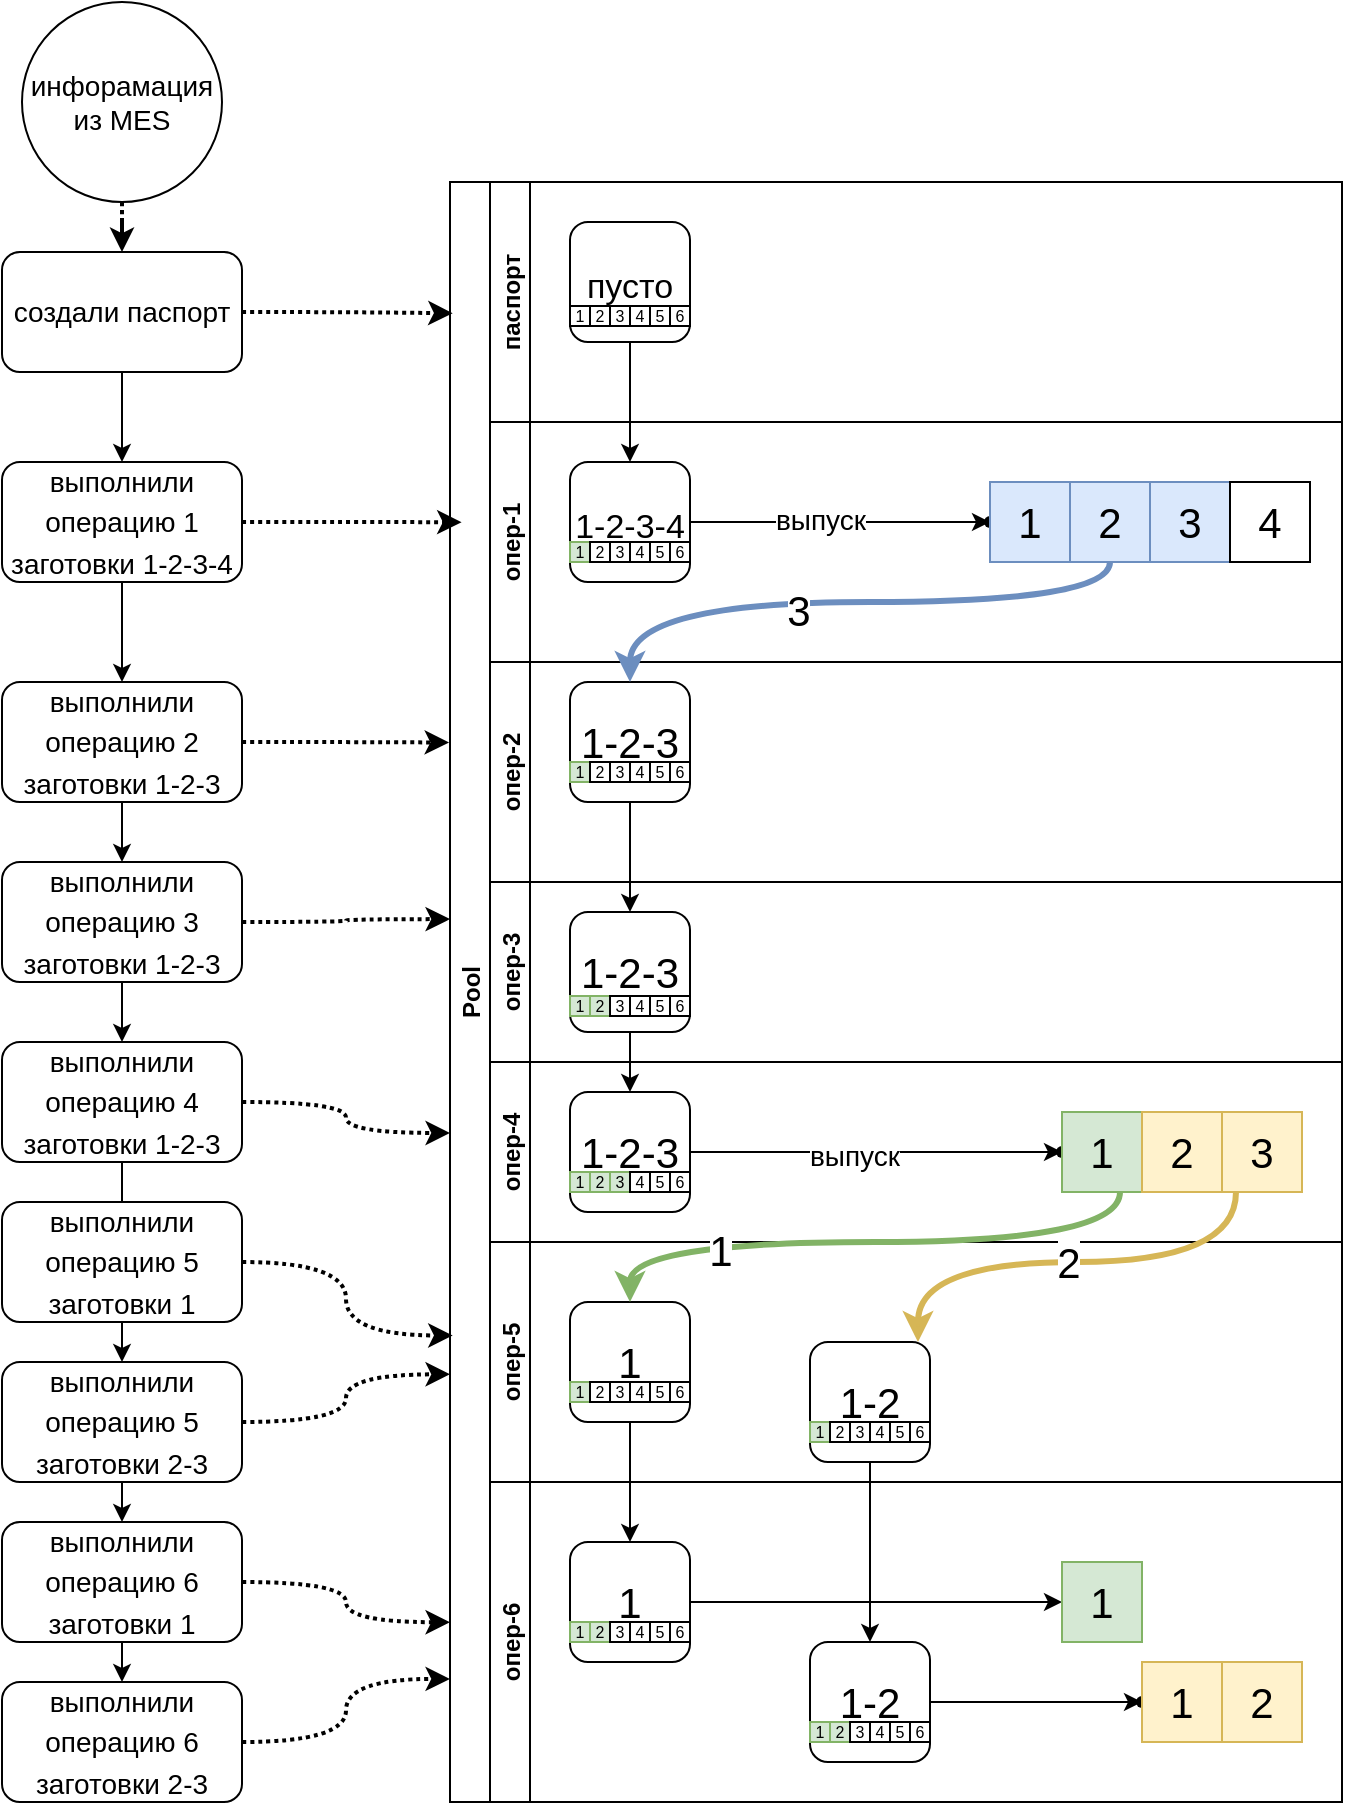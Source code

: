 <mxfile version="20.2.8" type="github">
  <diagram id="UvT_nuZFbLqnoWbBBMHW" name="Страница 1">
    <mxGraphModel dx="1597" dy="891" grid="1" gridSize="10" guides="1" tooltips="1" connect="1" arrows="1" fold="1" page="1" pageScale="1" pageWidth="827" pageHeight="1169" math="0" shadow="0">
      <root>
        <mxCell id="0" />
        <mxCell id="1" parent="0" />
        <mxCell id="Sguft5I54XbJpJrDdP_t-5" value="Pool" style="swimlane;childLayout=stackLayout;resizeParent=1;resizeParentMax=0;horizontal=0;startSize=20;horizontalStack=0;" vertex="1" parent="1">
          <mxGeometry x="304" y="100" width="446" height="810" as="geometry" />
        </mxCell>
        <mxCell id="Sguft5I54XbJpJrDdP_t-178" value="паспорт" style="swimlane;startSize=20;horizontal=0;" vertex="1" parent="Sguft5I54XbJpJrDdP_t-5">
          <mxGeometry x="20" width="426" height="120" as="geometry" />
        </mxCell>
        <mxCell id="Sguft5I54XbJpJrDdP_t-195" value="" style="group" vertex="1" connectable="0" parent="Sguft5I54XbJpJrDdP_t-178">
          <mxGeometry x="40" y="20" width="60" height="60" as="geometry" />
        </mxCell>
        <mxCell id="Sguft5I54XbJpJrDdP_t-180" value="&lt;font style=&quot;font-size: 17px;&quot;&gt;пусто&lt;/font&gt;" style="rounded=1;whiteSpace=wrap;html=1;fontSize=21;" vertex="1" parent="Sguft5I54XbJpJrDdP_t-195">
          <mxGeometry width="60" height="60" as="geometry" />
        </mxCell>
        <mxCell id="Sguft5I54XbJpJrDdP_t-187" value="" style="group" vertex="1" connectable="0" parent="Sguft5I54XbJpJrDdP_t-195">
          <mxGeometry y="21" width="60" height="31" as="geometry" />
        </mxCell>
        <mxCell id="Sguft5I54XbJpJrDdP_t-188" value="" style="rounded=0;whiteSpace=wrap;html=1;fontSize=3;" vertex="1" parent="Sguft5I54XbJpJrDdP_t-187">
          <mxGeometry y="21" width="60" height="10" as="geometry" />
        </mxCell>
        <mxCell id="Sguft5I54XbJpJrDdP_t-222" value="" style="group" vertex="1" connectable="0" parent="Sguft5I54XbJpJrDdP_t-187">
          <mxGeometry y="21" width="60" height="10" as="geometry" />
        </mxCell>
        <mxCell id="Sguft5I54XbJpJrDdP_t-189" value="&lt;font style=&quot;font-size: 8px;&quot;&gt;1&lt;/font&gt;" style="rounded=0;whiteSpace=wrap;html=1;fontSize=3;" vertex="1" parent="Sguft5I54XbJpJrDdP_t-222">
          <mxGeometry width="10" height="10" as="geometry" />
        </mxCell>
        <mxCell id="Sguft5I54XbJpJrDdP_t-190" value="&lt;font style=&quot;font-size: 8px;&quot;&gt;2&lt;/font&gt;" style="rounded=0;whiteSpace=wrap;html=1;fontSize=3;" vertex="1" parent="Sguft5I54XbJpJrDdP_t-222">
          <mxGeometry x="10" width="10" height="10" as="geometry" />
        </mxCell>
        <mxCell id="Sguft5I54XbJpJrDdP_t-191" value="&lt;font style=&quot;font-size: 8px;&quot;&gt;3&lt;/font&gt;" style="rounded=0;whiteSpace=wrap;html=1;fontSize=3;" vertex="1" parent="Sguft5I54XbJpJrDdP_t-222">
          <mxGeometry x="20" width="10" height="10" as="geometry" />
        </mxCell>
        <mxCell id="Sguft5I54XbJpJrDdP_t-192" value="&lt;font style=&quot;font-size: 8px;&quot;&gt;4&lt;/font&gt;" style="rounded=0;whiteSpace=wrap;html=1;fontSize=3;" vertex="1" parent="Sguft5I54XbJpJrDdP_t-222">
          <mxGeometry x="30" width="10" height="10" as="geometry" />
        </mxCell>
        <mxCell id="Sguft5I54XbJpJrDdP_t-193" value="&lt;font style=&quot;font-size: 8px;&quot;&gt;5&lt;/font&gt;" style="rounded=0;whiteSpace=wrap;html=1;fontSize=3;" vertex="1" parent="Sguft5I54XbJpJrDdP_t-222">
          <mxGeometry x="40" width="10" height="10" as="geometry" />
        </mxCell>
        <mxCell id="Sguft5I54XbJpJrDdP_t-194" value="&lt;font style=&quot;font-size: 8px;&quot;&gt;6&lt;/font&gt;" style="rounded=0;whiteSpace=wrap;html=1;fontSize=3;" vertex="1" parent="Sguft5I54XbJpJrDdP_t-222">
          <mxGeometry x="50" width="10" height="10" as="geometry" />
        </mxCell>
        <mxCell id="Sguft5I54XbJpJrDdP_t-6" value="опер-1" style="swimlane;startSize=20;horizontal=0;" vertex="1" parent="Sguft5I54XbJpJrDdP_t-5">
          <mxGeometry x="20" y="120" width="426" height="120" as="geometry" />
        </mxCell>
        <mxCell id="Sguft5I54XbJpJrDdP_t-43" value="" style="edgeStyle=orthogonalEdgeStyle;curved=1;orthogonalLoop=1;jettySize=auto;html=1;fontSize=21;" edge="1" parent="Sguft5I54XbJpJrDdP_t-6" source="Sguft5I54XbJpJrDdP_t-22" target="Sguft5I54XbJpJrDdP_t-42">
          <mxGeometry relative="1" as="geometry" />
        </mxCell>
        <mxCell id="Sguft5I54XbJpJrDdP_t-225" value="выпуск" style="edgeLabel;html=1;align=center;verticalAlign=middle;resizable=0;points=[];fontSize=14;" vertex="1" connectable="0" parent="Sguft5I54XbJpJrDdP_t-43">
          <mxGeometry x="-0.133" y="1" relative="1" as="geometry">
            <mxPoint as="offset" />
          </mxGeometry>
        </mxCell>
        <mxCell id="Sguft5I54XbJpJrDdP_t-22" value="&lt;font style=&quot;font-size: 17px;&quot;&gt;1-2-3-4&lt;/font&gt;" style="rounded=1;whiteSpace=wrap;html=1;fontSize=21;" vertex="1" parent="Sguft5I54XbJpJrDdP_t-6">
          <mxGeometry x="40" y="20" width="60" height="60" as="geometry" />
        </mxCell>
        <mxCell id="Sguft5I54XbJpJrDdP_t-39" value="" style="swimlane;startSize=0;fontSize=21;" vertex="1" parent="Sguft5I54XbJpJrDdP_t-6">
          <mxGeometry x="250" y="30" width="160" height="40" as="geometry" />
        </mxCell>
        <mxCell id="Sguft5I54XbJpJrDdP_t-42" value="" style="shape=waypoint;sketch=0;size=6;pointerEvents=1;points=[];fillColor=default;resizable=0;rotatable=0;perimeter=centerPerimeter;snapToPoint=1;fontSize=21;rounded=1;" vertex="1" parent="Sguft5I54XbJpJrDdP_t-39">
          <mxGeometry x="-20" width="40" height="40" as="geometry" />
        </mxCell>
        <mxCell id="Sguft5I54XbJpJrDdP_t-44" value="1" style="rounded=0;whiteSpace=wrap;html=1;fontSize=21;fillColor=#dae8fc;strokeColor=#6c8ebf;" vertex="1" parent="Sguft5I54XbJpJrDdP_t-39">
          <mxGeometry width="40" height="40" as="geometry" />
        </mxCell>
        <mxCell id="Sguft5I54XbJpJrDdP_t-50" value="2" style="rounded=0;whiteSpace=wrap;html=1;fontSize=21;fillColor=#dae8fc;strokeColor=#6c8ebf;" vertex="1" parent="Sguft5I54XbJpJrDdP_t-39">
          <mxGeometry x="40" width="40" height="40" as="geometry" />
        </mxCell>
        <mxCell id="Sguft5I54XbJpJrDdP_t-49" value="3" style="rounded=0;whiteSpace=wrap;html=1;fontSize=21;fillColor=#dae8fc;strokeColor=#6c8ebf;" vertex="1" parent="Sguft5I54XbJpJrDdP_t-39">
          <mxGeometry x="80" width="40" height="40" as="geometry" />
        </mxCell>
        <mxCell id="Sguft5I54XbJpJrDdP_t-48" value="4" style="rounded=0;whiteSpace=wrap;html=1;fontSize=21;" vertex="1" parent="Sguft5I54XbJpJrDdP_t-39">
          <mxGeometry x="120" width="40" height="40" as="geometry" />
        </mxCell>
        <mxCell id="Sguft5I54XbJpJrDdP_t-102" value="" style="group" vertex="1" connectable="0" parent="Sguft5I54XbJpJrDdP_t-6">
          <mxGeometry x="40" y="60" width="60" height="10" as="geometry" />
        </mxCell>
        <mxCell id="Sguft5I54XbJpJrDdP_t-103" value="" style="rounded=0;whiteSpace=wrap;html=1;fontSize=3;" vertex="1" parent="Sguft5I54XbJpJrDdP_t-102">
          <mxGeometry width="60" height="10" as="geometry" />
        </mxCell>
        <mxCell id="Sguft5I54XbJpJrDdP_t-104" value="&lt;font style=&quot;font-size: 8px;&quot;&gt;1&lt;/font&gt;" style="rounded=0;whiteSpace=wrap;html=1;fontSize=3;fillColor=#d5e8d4;strokeColor=#82b366;" vertex="1" parent="Sguft5I54XbJpJrDdP_t-102">
          <mxGeometry width="10" height="10" as="geometry" />
        </mxCell>
        <mxCell id="Sguft5I54XbJpJrDdP_t-105" value="&lt;font style=&quot;font-size: 8px;&quot;&gt;2&lt;/font&gt;" style="rounded=0;whiteSpace=wrap;html=1;fontSize=3;" vertex="1" parent="Sguft5I54XbJpJrDdP_t-102">
          <mxGeometry x="10" width="10" height="10" as="geometry" />
        </mxCell>
        <mxCell id="Sguft5I54XbJpJrDdP_t-106" value="&lt;font style=&quot;font-size: 8px;&quot;&gt;3&lt;/font&gt;" style="rounded=0;whiteSpace=wrap;html=1;fontSize=3;" vertex="1" parent="Sguft5I54XbJpJrDdP_t-102">
          <mxGeometry x="20" width="10" height="10" as="geometry" />
        </mxCell>
        <mxCell id="Sguft5I54XbJpJrDdP_t-107" value="&lt;font style=&quot;font-size: 8px;&quot;&gt;4&lt;/font&gt;" style="rounded=0;whiteSpace=wrap;html=1;fontSize=3;" vertex="1" parent="Sguft5I54XbJpJrDdP_t-102">
          <mxGeometry x="30" width="10" height="10" as="geometry" />
        </mxCell>
        <mxCell id="Sguft5I54XbJpJrDdP_t-108" value="&lt;font style=&quot;font-size: 8px;&quot;&gt;5&lt;/font&gt;" style="rounded=0;whiteSpace=wrap;html=1;fontSize=3;" vertex="1" parent="Sguft5I54XbJpJrDdP_t-102">
          <mxGeometry x="40" width="10" height="10" as="geometry" />
        </mxCell>
        <mxCell id="Sguft5I54XbJpJrDdP_t-109" value="&lt;font style=&quot;font-size: 8px;&quot;&gt;6&lt;/font&gt;" style="rounded=0;whiteSpace=wrap;html=1;fontSize=3;" vertex="1" parent="Sguft5I54XbJpJrDdP_t-102">
          <mxGeometry x="50" width="10" height="10" as="geometry" />
        </mxCell>
        <mxCell id="Sguft5I54XbJpJrDdP_t-7" value="опер-2" style="swimlane;startSize=20;horizontal=0;" vertex="1" parent="Sguft5I54XbJpJrDdP_t-5">
          <mxGeometry x="20" y="240" width="426" height="110" as="geometry" />
        </mxCell>
        <mxCell id="Sguft5I54XbJpJrDdP_t-92" value="" style="group;" vertex="1" connectable="0" parent="Sguft5I54XbJpJrDdP_t-7">
          <mxGeometry x="40" y="10" width="60" height="60" as="geometry" />
        </mxCell>
        <mxCell id="Sguft5I54XbJpJrDdP_t-21" value="1-2-3" style="rounded=1;whiteSpace=wrap;html=1;fontSize=21;" vertex="1" parent="Sguft5I54XbJpJrDdP_t-92">
          <mxGeometry width="60" height="60" as="geometry" />
        </mxCell>
        <mxCell id="Sguft5I54XbJpJrDdP_t-101" value="" style="group" vertex="1" connectable="0" parent="Sguft5I54XbJpJrDdP_t-92">
          <mxGeometry y="40" width="60" height="10" as="geometry" />
        </mxCell>
        <mxCell id="Sguft5I54XbJpJrDdP_t-91" value="" style="rounded=0;whiteSpace=wrap;html=1;fontSize=3;" vertex="1" parent="Sguft5I54XbJpJrDdP_t-101">
          <mxGeometry width="60" height="10" as="geometry" />
        </mxCell>
        <mxCell id="Sguft5I54XbJpJrDdP_t-95" value="&lt;font style=&quot;font-size: 8px;&quot;&gt;1&lt;/font&gt;" style="rounded=0;whiteSpace=wrap;html=1;fontSize=3;fillColor=#d5e8d4;strokeColor=#82b366;" vertex="1" parent="Sguft5I54XbJpJrDdP_t-101">
          <mxGeometry width="10" height="10" as="geometry" />
        </mxCell>
        <mxCell id="Sguft5I54XbJpJrDdP_t-96" value="&lt;font style=&quot;font-size: 8px;&quot;&gt;2&lt;/font&gt;" style="rounded=0;whiteSpace=wrap;html=1;fontSize=3;" vertex="1" parent="Sguft5I54XbJpJrDdP_t-101">
          <mxGeometry x="10" width="10" height="10" as="geometry" />
        </mxCell>
        <mxCell id="Sguft5I54XbJpJrDdP_t-97" value="&lt;font style=&quot;font-size: 8px;&quot;&gt;3&lt;/font&gt;" style="rounded=0;whiteSpace=wrap;html=1;fontSize=3;" vertex="1" parent="Sguft5I54XbJpJrDdP_t-101">
          <mxGeometry x="20" width="10" height="10" as="geometry" />
        </mxCell>
        <mxCell id="Sguft5I54XbJpJrDdP_t-98" value="&lt;font style=&quot;font-size: 8px;&quot;&gt;4&lt;/font&gt;" style="rounded=0;whiteSpace=wrap;html=1;fontSize=3;" vertex="1" parent="Sguft5I54XbJpJrDdP_t-101">
          <mxGeometry x="30" width="10" height="10" as="geometry" />
        </mxCell>
        <mxCell id="Sguft5I54XbJpJrDdP_t-99" value="&lt;font style=&quot;font-size: 8px;&quot;&gt;5&lt;/font&gt;" style="rounded=0;whiteSpace=wrap;html=1;fontSize=3;" vertex="1" parent="Sguft5I54XbJpJrDdP_t-101">
          <mxGeometry x="40" width="10" height="10" as="geometry" />
        </mxCell>
        <mxCell id="Sguft5I54XbJpJrDdP_t-100" value="&lt;font style=&quot;font-size: 8px;&quot;&gt;6&lt;/font&gt;" style="rounded=0;whiteSpace=wrap;html=1;fontSize=3;" vertex="1" parent="Sguft5I54XbJpJrDdP_t-101">
          <mxGeometry x="50" width="10" height="10" as="geometry" />
        </mxCell>
        <mxCell id="Sguft5I54XbJpJrDdP_t-8" value="опер-3" style="swimlane;startSize=20;horizontal=0;" vertex="1" parent="Sguft5I54XbJpJrDdP_t-5">
          <mxGeometry x="20" y="350" width="426" height="90" as="geometry" />
        </mxCell>
        <mxCell id="Sguft5I54XbJpJrDdP_t-177" value="" style="group" vertex="1" connectable="0" parent="Sguft5I54XbJpJrDdP_t-8">
          <mxGeometry x="40" y="15" width="60" height="60" as="geometry" />
        </mxCell>
        <mxCell id="Sguft5I54XbJpJrDdP_t-19" value="1-2-3" style="rounded=1;whiteSpace=wrap;html=1;fontSize=21;" vertex="1" parent="Sguft5I54XbJpJrDdP_t-177">
          <mxGeometry width="60" height="60" as="geometry" />
        </mxCell>
        <mxCell id="Sguft5I54XbJpJrDdP_t-110" value="" style="group" vertex="1" connectable="0" parent="Sguft5I54XbJpJrDdP_t-177">
          <mxGeometry y="42" width="60" height="10" as="geometry" />
        </mxCell>
        <mxCell id="Sguft5I54XbJpJrDdP_t-111" value="" style="rounded=0;whiteSpace=wrap;html=1;fontSize=3;" vertex="1" parent="Sguft5I54XbJpJrDdP_t-110">
          <mxGeometry width="60" height="10" as="geometry" />
        </mxCell>
        <mxCell id="Sguft5I54XbJpJrDdP_t-112" value="&lt;font style=&quot;font-size: 8px;&quot;&gt;1&lt;/font&gt;" style="rounded=0;whiteSpace=wrap;html=1;fontSize=3;fillColor=#d5e8d4;strokeColor=#82b366;" vertex="1" parent="Sguft5I54XbJpJrDdP_t-110">
          <mxGeometry width="10" height="10" as="geometry" />
        </mxCell>
        <mxCell id="Sguft5I54XbJpJrDdP_t-113" value="&lt;font style=&quot;font-size: 8px;&quot;&gt;2&lt;/font&gt;" style="rounded=0;whiteSpace=wrap;html=1;fontSize=3;fillColor=#d5e8d4;strokeColor=#82b366;" vertex="1" parent="Sguft5I54XbJpJrDdP_t-110">
          <mxGeometry x="10" width="10" height="10" as="geometry" />
        </mxCell>
        <mxCell id="Sguft5I54XbJpJrDdP_t-114" value="&lt;font style=&quot;font-size: 8px;&quot;&gt;3&lt;/font&gt;" style="rounded=0;whiteSpace=wrap;html=1;fontSize=3;" vertex="1" parent="Sguft5I54XbJpJrDdP_t-110">
          <mxGeometry x="20" width="10" height="10" as="geometry" />
        </mxCell>
        <mxCell id="Sguft5I54XbJpJrDdP_t-115" value="&lt;font style=&quot;font-size: 8px;&quot;&gt;4&lt;/font&gt;" style="rounded=0;whiteSpace=wrap;html=1;fontSize=3;" vertex="1" parent="Sguft5I54XbJpJrDdP_t-110">
          <mxGeometry x="30" width="10" height="10" as="geometry" />
        </mxCell>
        <mxCell id="Sguft5I54XbJpJrDdP_t-116" value="&lt;font style=&quot;font-size: 8px;&quot;&gt;5&lt;/font&gt;" style="rounded=0;whiteSpace=wrap;html=1;fontSize=3;" vertex="1" parent="Sguft5I54XbJpJrDdP_t-110">
          <mxGeometry x="40" width="10" height="10" as="geometry" />
        </mxCell>
        <mxCell id="Sguft5I54XbJpJrDdP_t-117" value="&lt;font style=&quot;font-size: 8px;&quot;&gt;6&lt;/font&gt;" style="rounded=0;whiteSpace=wrap;html=1;fontSize=3;" vertex="1" parent="Sguft5I54XbJpJrDdP_t-110">
          <mxGeometry x="50" width="10" height="10" as="geometry" />
        </mxCell>
        <mxCell id="Sguft5I54XbJpJrDdP_t-32" value="опер-4" style="swimlane;startSize=20;horizontal=0;" vertex="1" parent="Sguft5I54XbJpJrDdP_t-5">
          <mxGeometry x="20" y="440" width="426" height="90" as="geometry" />
        </mxCell>
        <mxCell id="Sguft5I54XbJpJrDdP_t-53" value="" style="edgeStyle=orthogonalEdgeStyle;curved=1;orthogonalLoop=1;jettySize=auto;html=1;strokeWidth=1;fontSize=21;" edge="1" parent="Sguft5I54XbJpJrDdP_t-32" source="Sguft5I54XbJpJrDdP_t-33" target="Sguft5I54XbJpJrDdP_t-46">
          <mxGeometry relative="1" as="geometry">
            <mxPoint x="180" y="45" as="targetPoint" />
          </mxGeometry>
        </mxCell>
        <mxCell id="Sguft5I54XbJpJrDdP_t-226" value="выпуск" style="edgeLabel;html=1;align=center;verticalAlign=middle;resizable=0;points=[];fontSize=14;" vertex="1" connectable="0" parent="Sguft5I54XbJpJrDdP_t-53">
          <mxGeometry x="-0.122" y="-2" relative="1" as="geometry">
            <mxPoint as="offset" />
          </mxGeometry>
        </mxCell>
        <mxCell id="Sguft5I54XbJpJrDdP_t-45" value="" style="swimlane;startSize=0;fontSize=21;fillColor=#d5e8d4;strokeColor=#82b366;" vertex="1" parent="Sguft5I54XbJpJrDdP_t-32">
          <mxGeometry x="286" y="25" width="116" height="40" as="geometry" />
        </mxCell>
        <mxCell id="Sguft5I54XbJpJrDdP_t-46" value="" style="shape=waypoint;sketch=0;size=6;pointerEvents=1;points=[];fillColor=default;resizable=0;rotatable=0;perimeter=centerPerimeter;snapToPoint=1;fontSize=21;rounded=1;" vertex="1" parent="Sguft5I54XbJpJrDdP_t-45">
          <mxGeometry x="-20" width="40" height="40" as="geometry" />
        </mxCell>
        <mxCell id="Sguft5I54XbJpJrDdP_t-47" value="1" style="rounded=0;whiteSpace=wrap;html=1;fontSize=21;fillColor=#d5e8d4;strokeColor=#82b366;" vertex="1" parent="Sguft5I54XbJpJrDdP_t-45">
          <mxGeometry width="40" height="40" as="geometry" />
        </mxCell>
        <mxCell id="Sguft5I54XbJpJrDdP_t-55" value="2" style="rounded=0;whiteSpace=wrap;html=1;fontSize=21;fillColor=#fff2cc;strokeColor=#d6b656;" vertex="1" parent="Sguft5I54XbJpJrDdP_t-45">
          <mxGeometry x="40" width="40" height="40" as="geometry" />
        </mxCell>
        <mxCell id="Sguft5I54XbJpJrDdP_t-54" value="3" style="rounded=0;whiteSpace=wrap;html=1;fontSize=21;fillColor=#fff2cc;strokeColor=#d6b656;" vertex="1" parent="Sguft5I54XbJpJrDdP_t-45">
          <mxGeometry x="80" width="40" height="40" as="geometry" />
        </mxCell>
        <mxCell id="Sguft5I54XbJpJrDdP_t-176" value="" style="group" vertex="1" connectable="0" parent="Sguft5I54XbJpJrDdP_t-32">
          <mxGeometry x="40" y="15" width="60" height="60" as="geometry" />
        </mxCell>
        <mxCell id="Sguft5I54XbJpJrDdP_t-33" value="1-2-3" style="rounded=1;whiteSpace=wrap;html=1;fontSize=21;" vertex="1" parent="Sguft5I54XbJpJrDdP_t-176">
          <mxGeometry width="60" height="60" as="geometry" />
        </mxCell>
        <mxCell id="Sguft5I54XbJpJrDdP_t-126" value="" style="group" vertex="1" connectable="0" parent="Sguft5I54XbJpJrDdP_t-176">
          <mxGeometry y="40" width="60" height="10" as="geometry" />
        </mxCell>
        <mxCell id="Sguft5I54XbJpJrDdP_t-127" value="" style="rounded=0;whiteSpace=wrap;html=1;fontSize=3;" vertex="1" parent="Sguft5I54XbJpJrDdP_t-126">
          <mxGeometry width="60" height="10" as="geometry" />
        </mxCell>
        <mxCell id="Sguft5I54XbJpJrDdP_t-128" value="&lt;font style=&quot;font-size: 8px;&quot;&gt;1&lt;/font&gt;" style="rounded=0;whiteSpace=wrap;html=1;fontSize=3;fillColor=#d5e8d4;strokeColor=#82b366;" vertex="1" parent="Sguft5I54XbJpJrDdP_t-126">
          <mxGeometry width="10" height="10" as="geometry" />
        </mxCell>
        <mxCell id="Sguft5I54XbJpJrDdP_t-129" value="&lt;font style=&quot;font-size: 8px;&quot;&gt;2&lt;/font&gt;" style="rounded=0;whiteSpace=wrap;html=1;fontSize=3;fillColor=#d5e8d4;strokeColor=#82b366;" vertex="1" parent="Sguft5I54XbJpJrDdP_t-126">
          <mxGeometry x="10" width="10" height="10" as="geometry" />
        </mxCell>
        <mxCell id="Sguft5I54XbJpJrDdP_t-130" value="&lt;font style=&quot;font-size: 8px;&quot;&gt;3&lt;/font&gt;" style="rounded=0;whiteSpace=wrap;html=1;fontSize=3;fillColor=#d5e8d4;strokeColor=#82b366;" vertex="1" parent="Sguft5I54XbJpJrDdP_t-126">
          <mxGeometry x="20" width="10" height="10" as="geometry" />
        </mxCell>
        <mxCell id="Sguft5I54XbJpJrDdP_t-131" value="&lt;font style=&quot;font-size: 8px;&quot;&gt;4&lt;/font&gt;" style="rounded=0;whiteSpace=wrap;html=1;fontSize=3;" vertex="1" parent="Sguft5I54XbJpJrDdP_t-126">
          <mxGeometry x="30" width="10" height="10" as="geometry" />
        </mxCell>
        <mxCell id="Sguft5I54XbJpJrDdP_t-132" value="&lt;font style=&quot;font-size: 8px;&quot;&gt;5&lt;/font&gt;" style="rounded=0;whiteSpace=wrap;html=1;fontSize=3;" vertex="1" parent="Sguft5I54XbJpJrDdP_t-126">
          <mxGeometry x="40" width="10" height="10" as="geometry" />
        </mxCell>
        <mxCell id="Sguft5I54XbJpJrDdP_t-133" value="&lt;font style=&quot;font-size: 8px;&quot;&gt;6&lt;/font&gt;" style="rounded=0;whiteSpace=wrap;html=1;fontSize=3;" vertex="1" parent="Sguft5I54XbJpJrDdP_t-126">
          <mxGeometry x="50" width="10" height="10" as="geometry" />
        </mxCell>
        <mxCell id="Sguft5I54XbJpJrDdP_t-34" value="" style="edgeStyle=orthogonalEdgeStyle;curved=1;orthogonalLoop=1;jettySize=auto;html=1;fontSize=21;" edge="1" parent="Sguft5I54XbJpJrDdP_t-5" source="Sguft5I54XbJpJrDdP_t-18" target="Sguft5I54XbJpJrDdP_t-23">
          <mxGeometry relative="1" as="geometry" />
        </mxCell>
        <mxCell id="Sguft5I54XbJpJrDdP_t-29" value="опер-5" style="swimlane;startSize=20;horizontal=0;" vertex="1" parent="Sguft5I54XbJpJrDdP_t-5">
          <mxGeometry x="20" y="530" width="426" height="120" as="geometry" />
        </mxCell>
        <mxCell id="Sguft5I54XbJpJrDdP_t-172" value="" style="group" vertex="1" connectable="0" parent="Sguft5I54XbJpJrDdP_t-29">
          <mxGeometry x="160" y="50" width="60" height="60" as="geometry" />
        </mxCell>
        <mxCell id="Sguft5I54XbJpJrDdP_t-18" value="1-2" style="rounded=1;whiteSpace=wrap;html=1;fontSize=21;" vertex="1" parent="Sguft5I54XbJpJrDdP_t-172">
          <mxGeometry width="60" height="60" as="geometry" />
        </mxCell>
        <mxCell id="Sguft5I54XbJpJrDdP_t-158" value="" style="group" vertex="1" connectable="0" parent="Sguft5I54XbJpJrDdP_t-172">
          <mxGeometry y="40" width="60" height="10" as="geometry" />
        </mxCell>
        <mxCell id="Sguft5I54XbJpJrDdP_t-159" value="" style="rounded=0;whiteSpace=wrap;html=1;fontSize=3;" vertex="1" parent="Sguft5I54XbJpJrDdP_t-158">
          <mxGeometry width="60" height="10" as="geometry" />
        </mxCell>
        <mxCell id="Sguft5I54XbJpJrDdP_t-160" value="&lt;font style=&quot;font-size: 8px;&quot;&gt;1&lt;/font&gt;" style="rounded=0;whiteSpace=wrap;html=1;fontSize=3;fillColor=#d5e8d4;strokeColor=#82b366;" vertex="1" parent="Sguft5I54XbJpJrDdP_t-158">
          <mxGeometry width="10" height="10" as="geometry" />
        </mxCell>
        <mxCell id="Sguft5I54XbJpJrDdP_t-161" value="&lt;font style=&quot;font-size: 8px;&quot;&gt;2&lt;/font&gt;" style="rounded=0;whiteSpace=wrap;html=1;fontSize=3;" vertex="1" parent="Sguft5I54XbJpJrDdP_t-158">
          <mxGeometry x="10" width="10" height="10" as="geometry" />
        </mxCell>
        <mxCell id="Sguft5I54XbJpJrDdP_t-162" value="&lt;font style=&quot;font-size: 8px;&quot;&gt;3&lt;/font&gt;" style="rounded=0;whiteSpace=wrap;html=1;fontSize=3;" vertex="1" parent="Sguft5I54XbJpJrDdP_t-158">
          <mxGeometry x="20" width="10" height="10" as="geometry" />
        </mxCell>
        <mxCell id="Sguft5I54XbJpJrDdP_t-163" value="&lt;font style=&quot;font-size: 8px;&quot;&gt;4&lt;/font&gt;" style="rounded=0;whiteSpace=wrap;html=1;fontSize=3;" vertex="1" parent="Sguft5I54XbJpJrDdP_t-158">
          <mxGeometry x="30" width="10" height="10" as="geometry" />
        </mxCell>
        <mxCell id="Sguft5I54XbJpJrDdP_t-164" value="&lt;font style=&quot;font-size: 8px;&quot;&gt;5&lt;/font&gt;" style="rounded=0;whiteSpace=wrap;html=1;fontSize=3;" vertex="1" parent="Sguft5I54XbJpJrDdP_t-158">
          <mxGeometry x="40" width="10" height="10" as="geometry" />
        </mxCell>
        <mxCell id="Sguft5I54XbJpJrDdP_t-165" value="&lt;font style=&quot;font-size: 8px;&quot;&gt;6&lt;/font&gt;" style="rounded=0;whiteSpace=wrap;html=1;fontSize=3;" vertex="1" parent="Sguft5I54XbJpJrDdP_t-158">
          <mxGeometry x="50" width="10" height="10" as="geometry" />
        </mxCell>
        <mxCell id="Sguft5I54XbJpJrDdP_t-175" value="" style="group" vertex="1" connectable="0" parent="Sguft5I54XbJpJrDdP_t-29">
          <mxGeometry x="40" y="30" width="60" height="60" as="geometry" />
        </mxCell>
        <mxCell id="Sguft5I54XbJpJrDdP_t-30" value="1" style="rounded=1;whiteSpace=wrap;html=1;fontSize=21;" vertex="1" parent="Sguft5I54XbJpJrDdP_t-175">
          <mxGeometry width="60" height="60" as="geometry" />
        </mxCell>
        <mxCell id="Sguft5I54XbJpJrDdP_t-118" value="" style="group" vertex="1" connectable="0" parent="Sguft5I54XbJpJrDdP_t-175">
          <mxGeometry y="40" width="60" height="10" as="geometry" />
        </mxCell>
        <mxCell id="Sguft5I54XbJpJrDdP_t-119" value="" style="rounded=0;whiteSpace=wrap;html=1;fontSize=3;" vertex="1" parent="Sguft5I54XbJpJrDdP_t-118">
          <mxGeometry width="60" height="10" as="geometry" />
        </mxCell>
        <mxCell id="Sguft5I54XbJpJrDdP_t-120" value="&lt;font style=&quot;font-size: 8px;&quot;&gt;1&lt;/font&gt;" style="rounded=0;whiteSpace=wrap;html=1;fontSize=3;fillColor=#d5e8d4;strokeColor=#82b366;" vertex="1" parent="Sguft5I54XbJpJrDdP_t-118">
          <mxGeometry width="10" height="10" as="geometry" />
        </mxCell>
        <mxCell id="Sguft5I54XbJpJrDdP_t-121" value="&lt;font style=&quot;font-size: 8px;&quot;&gt;2&lt;/font&gt;" style="rounded=0;whiteSpace=wrap;html=1;fontSize=3;" vertex="1" parent="Sguft5I54XbJpJrDdP_t-118">
          <mxGeometry x="10" width="10" height="10" as="geometry" />
        </mxCell>
        <mxCell id="Sguft5I54XbJpJrDdP_t-122" value="&lt;font style=&quot;font-size: 8px;&quot;&gt;3&lt;/font&gt;" style="rounded=0;whiteSpace=wrap;html=1;fontSize=3;" vertex="1" parent="Sguft5I54XbJpJrDdP_t-118">
          <mxGeometry x="20" width="10" height="10" as="geometry" />
        </mxCell>
        <mxCell id="Sguft5I54XbJpJrDdP_t-123" value="&lt;font style=&quot;font-size: 8px;&quot;&gt;4&lt;/font&gt;" style="rounded=0;whiteSpace=wrap;html=1;fontSize=3;" vertex="1" parent="Sguft5I54XbJpJrDdP_t-118">
          <mxGeometry x="30" width="10" height="10" as="geometry" />
        </mxCell>
        <mxCell id="Sguft5I54XbJpJrDdP_t-124" value="&lt;font style=&quot;font-size: 8px;&quot;&gt;5&lt;/font&gt;" style="rounded=0;whiteSpace=wrap;html=1;fontSize=3;" vertex="1" parent="Sguft5I54XbJpJrDdP_t-118">
          <mxGeometry x="40" width="10" height="10" as="geometry" />
        </mxCell>
        <mxCell id="Sguft5I54XbJpJrDdP_t-125" value="&lt;font style=&quot;font-size: 8px;&quot;&gt;6&lt;/font&gt;" style="rounded=0;whiteSpace=wrap;html=1;fontSize=3;" vertex="1" parent="Sguft5I54XbJpJrDdP_t-118">
          <mxGeometry x="50" width="10" height="10" as="geometry" />
        </mxCell>
        <mxCell id="Sguft5I54XbJpJrDdP_t-9" value="опер-6" style="swimlane;startSize=20;horizontal=0;" vertex="1" parent="Sguft5I54XbJpJrDdP_t-5">
          <mxGeometry x="20" y="650" width="426" height="160" as="geometry" />
        </mxCell>
        <mxCell id="Sguft5I54XbJpJrDdP_t-170" value="" style="edgeStyle=orthogonalEdgeStyle;curved=1;orthogonalLoop=1;jettySize=auto;html=1;strokeWidth=1;fontSize=8;" edge="1" parent="Sguft5I54XbJpJrDdP_t-9" source="Sguft5I54XbJpJrDdP_t-17" target="Sguft5I54XbJpJrDdP_t-62">
          <mxGeometry relative="1" as="geometry" />
        </mxCell>
        <mxCell id="Sguft5I54XbJpJrDdP_t-76" value="" style="edgeStyle=orthogonalEdgeStyle;curved=1;orthogonalLoop=1;jettySize=auto;html=1;strokeWidth=1;fontSize=21;" edge="1" parent="Sguft5I54XbJpJrDdP_t-9" source="Sguft5I54XbJpJrDdP_t-23" target="Sguft5I54XbJpJrDdP_t-66">
          <mxGeometry relative="1" as="geometry" />
        </mxCell>
        <mxCell id="Sguft5I54XbJpJrDdP_t-65" value="" style="swimlane;startSize=5;fontSize=21;fillColor=#d5e8d4;strokeColor=#82b366;" vertex="1" parent="Sguft5I54XbJpJrDdP_t-9">
          <mxGeometry x="326" y="90" width="80" height="40" as="geometry" />
        </mxCell>
        <mxCell id="Sguft5I54XbJpJrDdP_t-66" value="" style="shape=waypoint;sketch=0;size=6;pointerEvents=1;points=[];fillColor=default;resizable=0;rotatable=0;perimeter=centerPerimeter;snapToPoint=1;fontSize=21;rounded=1;" vertex="1" parent="Sguft5I54XbJpJrDdP_t-65">
          <mxGeometry x="-20" width="40" height="40" as="geometry" />
        </mxCell>
        <mxCell id="Sguft5I54XbJpJrDdP_t-69" value="2" style="rounded=0;whiteSpace=wrap;html=1;fontSize=21;fillColor=#fff2cc;strokeColor=#d6b656;" vertex="1" parent="Sguft5I54XbJpJrDdP_t-65">
          <mxGeometry x="40" width="40" height="40" as="geometry" />
        </mxCell>
        <mxCell id="Sguft5I54XbJpJrDdP_t-68" value="1" style="rounded=0;whiteSpace=wrap;html=1;fontSize=21;fillColor=#fff2cc;strokeColor=#d6b656;" vertex="1" parent="Sguft5I54XbJpJrDdP_t-65">
          <mxGeometry width="40" height="40" as="geometry" />
        </mxCell>
        <mxCell id="Sguft5I54XbJpJrDdP_t-62" value="1" style="rounded=0;whiteSpace=wrap;html=1;fontSize=21;fillColor=#d5e8d4;strokeColor=#82b366;" vertex="1" parent="Sguft5I54XbJpJrDdP_t-9">
          <mxGeometry x="286" y="40" width="40" height="40" as="geometry" />
        </mxCell>
        <mxCell id="Sguft5I54XbJpJrDdP_t-173" value="" style="group" vertex="1" connectable="0" parent="Sguft5I54XbJpJrDdP_t-9">
          <mxGeometry x="160" y="80" width="60" height="60" as="geometry" />
        </mxCell>
        <mxCell id="Sguft5I54XbJpJrDdP_t-23" value="1-2" style="rounded=1;whiteSpace=wrap;html=1;fontSize=21;" vertex="1" parent="Sguft5I54XbJpJrDdP_t-173">
          <mxGeometry width="60" height="60" as="geometry" />
        </mxCell>
        <mxCell id="Sguft5I54XbJpJrDdP_t-150" value="" style="group;fillColor=#d5e8d4;strokeColor=#82b366;" vertex="1" connectable="0" parent="Sguft5I54XbJpJrDdP_t-173">
          <mxGeometry y="40" width="60" height="10" as="geometry" />
        </mxCell>
        <mxCell id="Sguft5I54XbJpJrDdP_t-151" value="" style="rounded=0;whiteSpace=wrap;html=1;fontSize=3;" vertex="1" parent="Sguft5I54XbJpJrDdP_t-150">
          <mxGeometry width="60" height="10" as="geometry" />
        </mxCell>
        <mxCell id="Sguft5I54XbJpJrDdP_t-152" value="&lt;font style=&quot;font-size: 8px;&quot;&gt;1&lt;/font&gt;" style="rounded=0;whiteSpace=wrap;html=1;fontSize=3;fillColor=#d5e8d4;strokeColor=#82b366;" vertex="1" parent="Sguft5I54XbJpJrDdP_t-150">
          <mxGeometry width="10" height="10" as="geometry" />
        </mxCell>
        <mxCell id="Sguft5I54XbJpJrDdP_t-153" value="&lt;font style=&quot;font-size: 8px;&quot;&gt;2&lt;/font&gt;" style="rounded=0;whiteSpace=wrap;html=1;fontSize=3;fillColor=#d5e8d4;strokeColor=#82b366;" vertex="1" parent="Sguft5I54XbJpJrDdP_t-150">
          <mxGeometry x="10" width="10" height="10" as="geometry" />
        </mxCell>
        <mxCell id="Sguft5I54XbJpJrDdP_t-154" value="&lt;font style=&quot;font-size: 8px;&quot;&gt;3&lt;/font&gt;" style="rounded=0;whiteSpace=wrap;html=1;fontSize=3;" vertex="1" parent="Sguft5I54XbJpJrDdP_t-150">
          <mxGeometry x="20" width="10" height="10" as="geometry" />
        </mxCell>
        <mxCell id="Sguft5I54XbJpJrDdP_t-155" value="&lt;font style=&quot;font-size: 8px;&quot;&gt;4&lt;/font&gt;" style="rounded=0;whiteSpace=wrap;html=1;fontSize=3;" vertex="1" parent="Sguft5I54XbJpJrDdP_t-150">
          <mxGeometry x="30" width="10" height="10" as="geometry" />
        </mxCell>
        <mxCell id="Sguft5I54XbJpJrDdP_t-156" value="&lt;font style=&quot;font-size: 8px;&quot;&gt;5&lt;/font&gt;" style="rounded=0;whiteSpace=wrap;html=1;fontSize=3;" vertex="1" parent="Sguft5I54XbJpJrDdP_t-150">
          <mxGeometry x="40" width="10" height="10" as="geometry" />
        </mxCell>
        <mxCell id="Sguft5I54XbJpJrDdP_t-157" value="&lt;font style=&quot;font-size: 8px;&quot;&gt;6&lt;/font&gt;" style="rounded=0;whiteSpace=wrap;html=1;fontSize=3;" vertex="1" parent="Sguft5I54XbJpJrDdP_t-150">
          <mxGeometry x="50" width="10" height="10" as="geometry" />
        </mxCell>
        <mxCell id="Sguft5I54XbJpJrDdP_t-174" value="" style="group" vertex="1" connectable="0" parent="Sguft5I54XbJpJrDdP_t-9">
          <mxGeometry x="40" y="30" width="60" height="60" as="geometry" />
        </mxCell>
        <mxCell id="Sguft5I54XbJpJrDdP_t-17" value="1" style="rounded=1;whiteSpace=wrap;html=1;fontSize=21;" vertex="1" parent="Sguft5I54XbJpJrDdP_t-174">
          <mxGeometry width="60" height="60" as="geometry" />
        </mxCell>
        <mxCell id="Sguft5I54XbJpJrDdP_t-134" value="" style="group" vertex="1" connectable="0" parent="Sguft5I54XbJpJrDdP_t-174">
          <mxGeometry y="40" width="60" height="10" as="geometry" />
        </mxCell>
        <mxCell id="Sguft5I54XbJpJrDdP_t-135" value="" style="rounded=0;whiteSpace=wrap;html=1;fontSize=3;" vertex="1" parent="Sguft5I54XbJpJrDdP_t-134">
          <mxGeometry width="60" height="10" as="geometry" />
        </mxCell>
        <mxCell id="Sguft5I54XbJpJrDdP_t-136" value="&lt;font style=&quot;font-size: 8px;&quot;&gt;1&lt;/font&gt;" style="rounded=0;whiteSpace=wrap;html=1;fontSize=3;fillColor=#d5e8d4;strokeColor=#82b366;" vertex="1" parent="Sguft5I54XbJpJrDdP_t-134">
          <mxGeometry width="10" height="10" as="geometry" />
        </mxCell>
        <mxCell id="Sguft5I54XbJpJrDdP_t-137" value="&lt;font style=&quot;font-size: 8px;&quot;&gt;2&lt;/font&gt;" style="rounded=0;whiteSpace=wrap;html=1;fontSize=3;fillColor=#d5e8d4;strokeColor=#82b366;" vertex="1" parent="Sguft5I54XbJpJrDdP_t-134">
          <mxGeometry x="10" width="10" height="10" as="geometry" />
        </mxCell>
        <mxCell id="Sguft5I54XbJpJrDdP_t-138" value="&lt;font style=&quot;font-size: 8px;&quot;&gt;3&lt;/font&gt;" style="rounded=0;whiteSpace=wrap;html=1;fontSize=3;" vertex="1" parent="Sguft5I54XbJpJrDdP_t-134">
          <mxGeometry x="20" width="10" height="10" as="geometry" />
        </mxCell>
        <mxCell id="Sguft5I54XbJpJrDdP_t-139" value="&lt;font style=&quot;font-size: 8px;&quot;&gt;4&lt;/font&gt;" style="rounded=0;whiteSpace=wrap;html=1;fontSize=3;" vertex="1" parent="Sguft5I54XbJpJrDdP_t-134">
          <mxGeometry x="30" width="10" height="10" as="geometry" />
        </mxCell>
        <mxCell id="Sguft5I54XbJpJrDdP_t-140" value="&lt;font style=&quot;font-size: 8px;&quot;&gt;5&lt;/font&gt;" style="rounded=0;whiteSpace=wrap;html=1;fontSize=3;" vertex="1" parent="Sguft5I54XbJpJrDdP_t-134">
          <mxGeometry x="40" width="10" height="10" as="geometry" />
        </mxCell>
        <mxCell id="Sguft5I54XbJpJrDdP_t-141" value="&lt;font style=&quot;font-size: 8px;&quot;&gt;6&lt;/font&gt;" style="rounded=0;whiteSpace=wrap;html=1;fontSize=3;" vertex="1" parent="Sguft5I54XbJpJrDdP_t-134">
          <mxGeometry x="50" width="10" height="10" as="geometry" />
        </mxCell>
        <mxCell id="Sguft5I54XbJpJrDdP_t-25" value="" style="edgeStyle=orthogonalEdgeStyle;curved=1;orthogonalLoop=1;jettySize=auto;html=1;fontSize=21;" edge="1" parent="Sguft5I54XbJpJrDdP_t-5" source="Sguft5I54XbJpJrDdP_t-21" target="Sguft5I54XbJpJrDdP_t-19">
          <mxGeometry relative="1" as="geometry" />
        </mxCell>
        <mxCell id="Sguft5I54XbJpJrDdP_t-35" value="" style="edgeStyle=orthogonalEdgeStyle;curved=1;orthogonalLoop=1;jettySize=auto;html=1;fontSize=21;" edge="1" parent="Sguft5I54XbJpJrDdP_t-5" source="Sguft5I54XbJpJrDdP_t-19" target="Sguft5I54XbJpJrDdP_t-33">
          <mxGeometry relative="1" as="geometry" />
        </mxCell>
        <mxCell id="Sguft5I54XbJpJrDdP_t-37" value="" style="edgeStyle=orthogonalEdgeStyle;curved=1;orthogonalLoop=1;jettySize=auto;html=1;fontSize=21;" edge="1" parent="Sguft5I54XbJpJrDdP_t-5" source="Sguft5I54XbJpJrDdP_t-30" target="Sguft5I54XbJpJrDdP_t-17">
          <mxGeometry relative="1" as="geometry" />
        </mxCell>
        <mxCell id="Sguft5I54XbJpJrDdP_t-51" value="" style="edgeStyle=orthogonalEdgeStyle;curved=1;orthogonalLoop=1;jettySize=auto;html=1;fontSize=21;fillColor=#dae8fc;strokeColor=#6c8ebf;strokeWidth=3;" edge="1" parent="Sguft5I54XbJpJrDdP_t-5" source="Sguft5I54XbJpJrDdP_t-50" target="Sguft5I54XbJpJrDdP_t-21">
          <mxGeometry relative="1" as="geometry">
            <mxPoint x="330" y="150" as="targetPoint" />
            <Array as="points">
              <mxPoint x="330" y="210" />
              <mxPoint x="90" y="210" />
            </Array>
          </mxGeometry>
        </mxCell>
        <mxCell id="Sguft5I54XbJpJrDdP_t-52" value="3" style="edgeLabel;html=1;align=center;verticalAlign=middle;resizable=0;points=[];fontSize=21;" vertex="1" connectable="0" parent="Sguft5I54XbJpJrDdP_t-51">
          <mxGeometry x="0.175" y="4" relative="1" as="geometry">
            <mxPoint as="offset" />
          </mxGeometry>
        </mxCell>
        <mxCell id="Sguft5I54XbJpJrDdP_t-56" value="" style="edgeStyle=orthogonalEdgeStyle;curved=1;orthogonalLoop=1;jettySize=auto;html=1;strokeWidth=3;fontSize=21;entryX=0.5;entryY=0;entryDx=0;entryDy=0;exitX=0.25;exitY=1;exitDx=0;exitDy=0;fillColor=#d5e8d4;strokeColor=#82b366;" edge="1" parent="Sguft5I54XbJpJrDdP_t-5" source="Sguft5I54XbJpJrDdP_t-45" target="Sguft5I54XbJpJrDdP_t-30">
          <mxGeometry relative="1" as="geometry">
            <mxPoint x="322" y="445" as="targetPoint" />
            <Array as="points">
              <mxPoint x="335" y="530" />
              <mxPoint x="90" y="530" />
            </Array>
          </mxGeometry>
        </mxCell>
        <mxCell id="Sguft5I54XbJpJrDdP_t-57" value="1" style="edgeLabel;html=1;align=center;verticalAlign=middle;resizable=0;points=[];fontSize=21;" vertex="1" connectable="0" parent="Sguft5I54XbJpJrDdP_t-56">
          <mxGeometry x="0.505" y="4" relative="1" as="geometry">
            <mxPoint as="offset" />
          </mxGeometry>
        </mxCell>
        <mxCell id="Sguft5I54XbJpJrDdP_t-58" value="" style="edgeStyle=orthogonalEdgeStyle;curved=1;orthogonalLoop=1;jettySize=auto;html=1;strokeWidth=3;fontSize=21;fillColor=#fff2cc;strokeColor=#d6b656;exitX=0.75;exitY=1;exitDx=0;exitDy=0;" edge="1" parent="Sguft5I54XbJpJrDdP_t-5" source="Sguft5I54XbJpJrDdP_t-45" target="Sguft5I54XbJpJrDdP_t-18">
          <mxGeometry relative="1" as="geometry">
            <mxPoint x="364" y="445" as="targetPoint" />
            <Array as="points">
              <mxPoint x="393" y="540" />
              <mxPoint x="234" y="540" />
            </Array>
          </mxGeometry>
        </mxCell>
        <mxCell id="Sguft5I54XbJpJrDdP_t-59" value="2" style="edgeLabel;html=1;align=center;verticalAlign=middle;resizable=0;points=[];fontSize=21;" vertex="1" connectable="0" parent="Sguft5I54XbJpJrDdP_t-58">
          <mxGeometry x="0.015" relative="1" as="geometry">
            <mxPoint as="offset" />
          </mxGeometry>
        </mxCell>
        <mxCell id="Sguft5I54XbJpJrDdP_t-196" value="" style="edgeStyle=orthogonalEdgeStyle;curved=1;orthogonalLoop=1;jettySize=auto;html=1;strokeWidth=1;fontSize=8;entryX=0.5;entryY=0;entryDx=0;entryDy=0;" edge="1" parent="Sguft5I54XbJpJrDdP_t-5" source="Sguft5I54XbJpJrDdP_t-180" target="Sguft5I54XbJpJrDdP_t-22">
          <mxGeometry relative="1" as="geometry" />
        </mxCell>
        <mxCell id="Sguft5I54XbJpJrDdP_t-16" value="" style="edgeStyle=orthogonalEdgeStyle;rounded=0;orthogonalLoop=1;jettySize=auto;html=1;" edge="1" parent="1" target="Sguft5I54XbJpJrDdP_t-15">
          <mxGeometry relative="1" as="geometry">
            <mxPoint x="320" y="210" as="sourcePoint" />
          </mxGeometry>
        </mxCell>
        <mxCell id="Sguft5I54XbJpJrDdP_t-206" value="" style="edgeStyle=orthogonalEdgeStyle;curved=1;orthogonalLoop=1;jettySize=auto;html=1;strokeWidth=1;fontSize=14;" edge="1" parent="1" source="Sguft5I54XbJpJrDdP_t-197" target="Sguft5I54XbJpJrDdP_t-198">
          <mxGeometry relative="1" as="geometry" />
        </mxCell>
        <mxCell id="Sguft5I54XbJpJrDdP_t-213" value="" style="edgeStyle=orthogonalEdgeStyle;curved=1;orthogonalLoop=1;jettySize=auto;html=1;strokeWidth=2;fontSize=14;entryX=0.003;entryY=0.081;entryDx=0;entryDy=0;entryPerimeter=0;dashed=1;dashPattern=1 1;" edge="1" parent="1" source="Sguft5I54XbJpJrDdP_t-197" target="Sguft5I54XbJpJrDdP_t-5">
          <mxGeometry relative="1" as="geometry">
            <mxPoint x="280" y="165" as="targetPoint" />
          </mxGeometry>
        </mxCell>
        <mxCell id="Sguft5I54XbJpJrDdP_t-197" value="&lt;font style=&quot;font-size: 14px;&quot;&gt;создали паспорт&lt;/font&gt;" style="rounded=1;whiteSpace=wrap;html=1;fontSize=17;" vertex="1" parent="1">
          <mxGeometry x="80" y="135" width="120" height="60" as="geometry" />
        </mxCell>
        <mxCell id="Sguft5I54XbJpJrDdP_t-207" value="" style="edgeStyle=orthogonalEdgeStyle;curved=1;orthogonalLoop=1;jettySize=auto;html=1;strokeWidth=1;fontSize=14;" edge="1" parent="1" source="Sguft5I54XbJpJrDdP_t-198" target="Sguft5I54XbJpJrDdP_t-199">
          <mxGeometry relative="1" as="geometry" />
        </mxCell>
        <mxCell id="Sguft5I54XbJpJrDdP_t-214" value="" style="edgeStyle=orthogonalEdgeStyle;curved=1;orthogonalLoop=1;jettySize=auto;html=1;dashed=1;dashPattern=1 1;strokeWidth=2;fontSize=14;entryX=0.013;entryY=0.21;entryDx=0;entryDy=0;entryPerimeter=0;" edge="1" parent="1" source="Sguft5I54XbJpJrDdP_t-198" target="Sguft5I54XbJpJrDdP_t-5">
          <mxGeometry relative="1" as="geometry">
            <mxPoint x="280" y="270" as="targetPoint" />
          </mxGeometry>
        </mxCell>
        <mxCell id="Sguft5I54XbJpJrDdP_t-198" value="&lt;font style=&quot;font-size: 14px;&quot;&gt;выполнили операцию 1 заготовки 1-2-3-4&lt;/font&gt;" style="rounded=1;whiteSpace=wrap;html=1;fontSize=17;" vertex="1" parent="1">
          <mxGeometry x="80" y="240" width="120" height="60" as="geometry" />
        </mxCell>
        <mxCell id="Sguft5I54XbJpJrDdP_t-208" value="" style="edgeStyle=orthogonalEdgeStyle;curved=1;orthogonalLoop=1;jettySize=auto;html=1;strokeWidth=1;fontSize=14;" edge="1" parent="1" source="Sguft5I54XbJpJrDdP_t-199" target="Sguft5I54XbJpJrDdP_t-200">
          <mxGeometry relative="1" as="geometry" />
        </mxCell>
        <mxCell id="Sguft5I54XbJpJrDdP_t-215" value="" style="edgeStyle=orthogonalEdgeStyle;curved=1;orthogonalLoop=1;jettySize=auto;html=1;dashed=1;dashPattern=1 1;strokeWidth=2;fontSize=14;entryX=-0.001;entryY=0.346;entryDx=0;entryDy=0;entryPerimeter=0;" edge="1" parent="1" source="Sguft5I54XbJpJrDdP_t-199" target="Sguft5I54XbJpJrDdP_t-5">
          <mxGeometry relative="1" as="geometry">
            <mxPoint x="280" y="380" as="targetPoint" />
          </mxGeometry>
        </mxCell>
        <mxCell id="Sguft5I54XbJpJrDdP_t-199" value="&lt;font style=&quot;font-size: 14px;&quot;&gt;выполнили операцию 2 заготовки 1-2-3&lt;/font&gt;" style="rounded=1;whiteSpace=wrap;html=1;fontSize=17;" vertex="1" parent="1">
          <mxGeometry x="80" y="350" width="120" height="60" as="geometry" />
        </mxCell>
        <mxCell id="Sguft5I54XbJpJrDdP_t-209" value="" style="edgeStyle=orthogonalEdgeStyle;curved=1;orthogonalLoop=1;jettySize=auto;html=1;strokeWidth=1;fontSize=14;" edge="1" parent="1" source="Sguft5I54XbJpJrDdP_t-200" target="Sguft5I54XbJpJrDdP_t-201">
          <mxGeometry relative="1" as="geometry" />
        </mxCell>
        <mxCell id="Sguft5I54XbJpJrDdP_t-216" value="" style="edgeStyle=orthogonalEdgeStyle;curved=1;orthogonalLoop=1;jettySize=auto;html=1;dashed=1;dashPattern=1 1;strokeWidth=2;fontSize=14;entryX=0;entryY=0.455;entryDx=0;entryDy=0;entryPerimeter=0;" edge="1" parent="1" source="Sguft5I54XbJpJrDdP_t-200" target="Sguft5I54XbJpJrDdP_t-5">
          <mxGeometry relative="1" as="geometry">
            <mxPoint x="280" y="470" as="targetPoint" />
          </mxGeometry>
        </mxCell>
        <mxCell id="Sguft5I54XbJpJrDdP_t-200" value="&lt;font style=&quot;font-size: 14px;&quot;&gt;выполнили операцию 3 заготовки 1-2-3&lt;/font&gt;" style="rounded=1;whiteSpace=wrap;html=1;fontSize=17;" vertex="1" parent="1">
          <mxGeometry x="80" y="440" width="120" height="60" as="geometry" />
        </mxCell>
        <mxCell id="Sguft5I54XbJpJrDdP_t-210" value="" style="edgeStyle=orthogonalEdgeStyle;curved=1;orthogonalLoop=1;jettySize=auto;html=1;strokeWidth=1;fontSize=14;" edge="1" parent="1" source="Sguft5I54XbJpJrDdP_t-201" target="Sguft5I54XbJpJrDdP_t-203">
          <mxGeometry relative="1" as="geometry" />
        </mxCell>
        <mxCell id="Sguft5I54XbJpJrDdP_t-217" value="" style="edgeStyle=orthogonalEdgeStyle;curved=1;orthogonalLoop=1;jettySize=auto;html=1;dashed=1;dashPattern=1 1;strokeWidth=2;fontSize=14;entryX=0;entryY=0.587;entryDx=0;entryDy=0;entryPerimeter=0;" edge="1" parent="1" source="Sguft5I54XbJpJrDdP_t-201" target="Sguft5I54XbJpJrDdP_t-5">
          <mxGeometry relative="1" as="geometry">
            <mxPoint x="280" y="560" as="targetPoint" />
          </mxGeometry>
        </mxCell>
        <mxCell id="Sguft5I54XbJpJrDdP_t-201" value="&lt;font style=&quot;font-size: 14px;&quot;&gt;выполнили операцию 4 заготовки 1-2-3&lt;/font&gt;" style="rounded=1;whiteSpace=wrap;html=1;fontSize=17;" vertex="1" parent="1">
          <mxGeometry x="80" y="530" width="120" height="60" as="geometry" />
        </mxCell>
        <mxCell id="Sguft5I54XbJpJrDdP_t-218" value="" style="edgeStyle=orthogonalEdgeStyle;curved=1;orthogonalLoop=1;jettySize=auto;html=1;dashed=1;dashPattern=1 1;strokeWidth=2;fontSize=14;entryX=0.003;entryY=0.712;entryDx=0;entryDy=0;entryPerimeter=0;" edge="1" parent="1" source="Sguft5I54XbJpJrDdP_t-202" target="Sguft5I54XbJpJrDdP_t-5">
          <mxGeometry relative="1" as="geometry">
            <mxPoint x="280" y="640" as="targetPoint" />
          </mxGeometry>
        </mxCell>
        <mxCell id="Sguft5I54XbJpJrDdP_t-202" value="&lt;font style=&quot;font-size: 14px;&quot;&gt;выполнили операцию 5 заготовки 1&lt;/font&gt;" style="rounded=1;whiteSpace=wrap;html=1;fontSize=17;" vertex="1" parent="1">
          <mxGeometry x="80" y="610" width="120" height="60" as="geometry" />
        </mxCell>
        <mxCell id="Sguft5I54XbJpJrDdP_t-211" value="" style="edgeStyle=orthogonalEdgeStyle;curved=1;orthogonalLoop=1;jettySize=auto;html=1;strokeWidth=1;fontSize=14;entryX=0.5;entryY=0;entryDx=0;entryDy=0;" edge="1" parent="1" source="Sguft5I54XbJpJrDdP_t-203" target="Sguft5I54XbJpJrDdP_t-204">
          <mxGeometry relative="1" as="geometry">
            <mxPoint x="140" y="770" as="targetPoint" />
          </mxGeometry>
        </mxCell>
        <mxCell id="Sguft5I54XbJpJrDdP_t-219" value="" style="edgeStyle=orthogonalEdgeStyle;curved=1;orthogonalLoop=1;jettySize=auto;html=1;dashed=1;dashPattern=1 1;strokeWidth=2;fontSize=14;entryX=0;entryY=0.736;entryDx=0;entryDy=0;entryPerimeter=0;" edge="1" parent="1" source="Sguft5I54XbJpJrDdP_t-203" target="Sguft5I54XbJpJrDdP_t-5">
          <mxGeometry relative="1" as="geometry">
            <mxPoint x="280" y="720" as="targetPoint" />
          </mxGeometry>
        </mxCell>
        <mxCell id="Sguft5I54XbJpJrDdP_t-203" value="&lt;font style=&quot;font-size: 14px;&quot;&gt;выполнили операцию 5 заготовки 2-3&lt;/font&gt;" style="rounded=1;whiteSpace=wrap;html=1;fontSize=17;" vertex="1" parent="1">
          <mxGeometry x="80" y="690" width="120" height="60" as="geometry" />
        </mxCell>
        <mxCell id="Sguft5I54XbJpJrDdP_t-212" value="" style="edgeStyle=orthogonalEdgeStyle;curved=1;orthogonalLoop=1;jettySize=auto;html=1;strokeWidth=1;fontSize=14;" edge="1" parent="1" source="Sguft5I54XbJpJrDdP_t-204" target="Sguft5I54XbJpJrDdP_t-205">
          <mxGeometry relative="1" as="geometry" />
        </mxCell>
        <mxCell id="Sguft5I54XbJpJrDdP_t-220" value="" style="edgeStyle=orthogonalEdgeStyle;curved=1;orthogonalLoop=1;jettySize=auto;html=1;dashed=1;dashPattern=1 1;strokeWidth=2;fontSize=14;entryX=0;entryY=0.889;entryDx=0;entryDy=0;entryPerimeter=0;" edge="1" parent="1" source="Sguft5I54XbJpJrDdP_t-204" target="Sguft5I54XbJpJrDdP_t-5">
          <mxGeometry relative="1" as="geometry">
            <mxPoint x="280" y="800" as="targetPoint" />
          </mxGeometry>
        </mxCell>
        <mxCell id="Sguft5I54XbJpJrDdP_t-204" value="&lt;font style=&quot;font-size: 14px;&quot;&gt;выполнили операцию 6 заготовки 1&lt;/font&gt;" style="rounded=1;whiteSpace=wrap;html=1;fontSize=17;" vertex="1" parent="1">
          <mxGeometry x="80" y="770" width="120" height="60" as="geometry" />
        </mxCell>
        <mxCell id="Sguft5I54XbJpJrDdP_t-221" style="edgeStyle=orthogonalEdgeStyle;curved=1;orthogonalLoop=1;jettySize=auto;html=1;entryX=0;entryY=0.924;entryDx=0;entryDy=0;entryPerimeter=0;dashed=1;dashPattern=1 1;strokeWidth=2;fontSize=14;" edge="1" parent="1" source="Sguft5I54XbJpJrDdP_t-205" target="Sguft5I54XbJpJrDdP_t-5">
          <mxGeometry relative="1" as="geometry" />
        </mxCell>
        <mxCell id="Sguft5I54XbJpJrDdP_t-205" value="&lt;font style=&quot;font-size: 14px;&quot;&gt;выполнили операцию 6 заготовки 2-3&lt;/font&gt;" style="rounded=1;whiteSpace=wrap;html=1;fontSize=17;" vertex="1" parent="1">
          <mxGeometry x="80" y="850" width="120" height="60" as="geometry" />
        </mxCell>
        <mxCell id="Sguft5I54XbJpJrDdP_t-224" value="" style="edgeStyle=orthogonalEdgeStyle;curved=1;orthogonalLoop=1;jettySize=auto;html=1;dashed=1;dashPattern=1 1;strokeWidth=2;fontSize=14;" edge="1" parent="1" source="Sguft5I54XbJpJrDdP_t-223" target="Sguft5I54XbJpJrDdP_t-197">
          <mxGeometry relative="1" as="geometry" />
        </mxCell>
        <mxCell id="Sguft5I54XbJpJrDdP_t-223" value="инфорамация из MES" style="ellipse;whiteSpace=wrap;html=1;aspect=fixed;fontSize=14;" vertex="1" parent="1">
          <mxGeometry x="90" y="10" width="100" height="100" as="geometry" />
        </mxCell>
      </root>
    </mxGraphModel>
  </diagram>
</mxfile>
